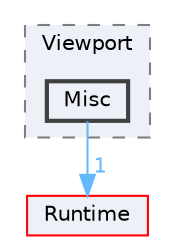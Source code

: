 digraph "Misc"
{
 // INTERACTIVE_SVG=YES
 // LATEX_PDF_SIZE
  bgcolor="transparent";
  edge [fontname=Helvetica,fontsize=10,labelfontname=Helvetica,labelfontsize=10];
  node [fontname=Helvetica,fontsize=10,shape=box,height=0.2,width=0.4];
  compound=true
  subgraph clusterdir_c57a6b255481b1ecf8d1376dc916afcc {
    graph [ bgcolor="#edf0f7", pencolor="grey50", label="Viewport", fontname=Helvetica,fontsize=10 style="filled,dashed", URL="dir_c57a6b255481b1ecf8d1376dc916afcc.html",tooltip=""]
  dir_5071ad2c406b40b1541154c6df24bd12 [label="Misc", fillcolor="#edf0f7", color="grey25", style="filled,bold", URL="dir_5071ad2c406b40b1541154c6df24bd12.html",tooltip=""];
  }
  dir_7536b172fbd480bfd146a1b1acd6856b [label="Runtime", fillcolor="#edf0f7", color="red", style="filled", URL="dir_7536b172fbd480bfd146a1b1acd6856b.html",tooltip=""];
  dir_5071ad2c406b40b1541154c6df24bd12->dir_7536b172fbd480bfd146a1b1acd6856b [headlabel="1", labeldistance=1.5 headhref="dir_000643_000984.html" href="dir_000643_000984.html" color="steelblue1" fontcolor="steelblue1"];
}
